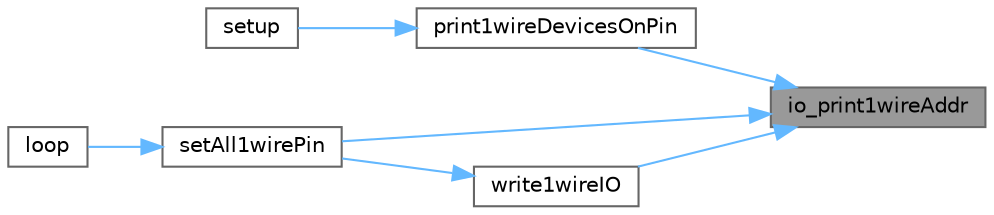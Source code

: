 digraph "io_print1wireAddr"
{
 // LATEX_PDF_SIZE
  bgcolor="transparent";
  edge [fontname=Helvetica,fontsize=10,labelfontname=Helvetica,labelfontsize=10];
  node [fontname=Helvetica,fontsize=10,shape=box,height=0.2,width=0.4];
  rankdir="RL";
  Node1 [label="io_print1wireAddr",height=0.2,width=0.4,color="gray40", fillcolor="grey60", style="filled", fontcolor="black",tooltip=" "];
  Node1 -> Node2 [dir="back",color="steelblue1",style="solid"];
  Node2 [label="print1wireDevicesOnPin",height=0.2,width=0.4,color="grey40", fillcolor="white", style="filled",URL="$1wire__chip__io_8h.html#ac44d2f53065a0b411f5c6094dfcac6ff",tooltip="Find and print details of chips on the 1-wire bus. OneWire class stores the pin, and by default the a..."];
  Node2 -> Node3 [dir="back",color="steelblue1",style="solid"];
  Node3 [label="setup",height=0.2,width=0.4,color="grey40", fillcolor="white", style="filled",URL="$main_8cpp.html#a4fc01d736fe50cf5b977f755b675f11d",tooltip=" "];
  Node1 -> Node4 [dir="back",color="steelblue1",style="solid"];
  Node4 [label="setAll1wirePin",height=0.2,width=0.4,color="grey40", fillcolor="white", style="filled",URL="$1wire__chip__io_8h.html#a1d6f9599dba99d3be6484b6dcb1ad2a7",tooltip="Find and print details of chips on the 1-wire bus. OneWire class stores the pin, and by default the a..."];
  Node4 -> Node5 [dir="back",color="steelblue1",style="solid"];
  Node5 [label="loop",height=0.2,width=0.4,color="grey40", fillcolor="white", style="filled",URL="$main_8cpp.html#afe461d27b9c48d5921c00d521181f12f",tooltip=" "];
  Node1 -> Node6 [dir="back",color="steelblue1",style="solid"];
  Node6 [label="write1wireIO",height=0.2,width=0.4,color="grey40", fillcolor="white", style="filled",URL="$1wire__chip__io_8h.html#a77ebc093a69243ec72e963d7c915fba0",tooltip="Writes bitmap to 1-wire pin IO Register(Sets all the IO pins on the 1-wire chip)."];
  Node6 -> Node4 [dir="back",color="steelblue1",style="solid"];
}
